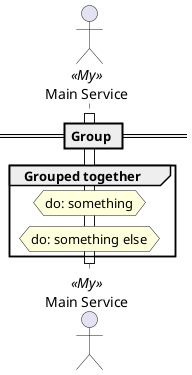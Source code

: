 @startuml group

== Group ==

actor "Main Service" as MainService <<My>>

activate MainService
group Grouped together
    hnote over MainService
    do: something
    end hnote
    hnote over MainService
    do: something else
    end hnote
end

deactivate MainService

@enduml

